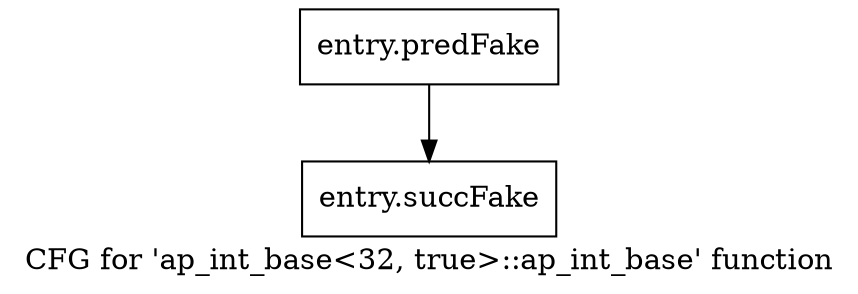 digraph "CFG for 'ap_int_base\<32, true\>::ap_int_base' function" {
	label="CFG for 'ap_int_base\<32, true\>::ap_int_base' function";

	Node0x57f8e80 [shape=record,filename="",linenumber="",label="{entry.predFake}"];
	Node0x57f8e80 -> Node0x5859c80[ callList="" memoryops="" filename="/home/omerfaruk/tools/Xilinx/Vitis_HLS/2023.2/include/etc/ap_int_base.h" execusionnum="68"];
	Node0x5859c80 [shape=record,filename="/home/omerfaruk/tools/Xilinx/Vitis_HLS/2023.2/include/etc/ap_int_base.h",linenumber="208",label="{entry.succFake}"];
}
